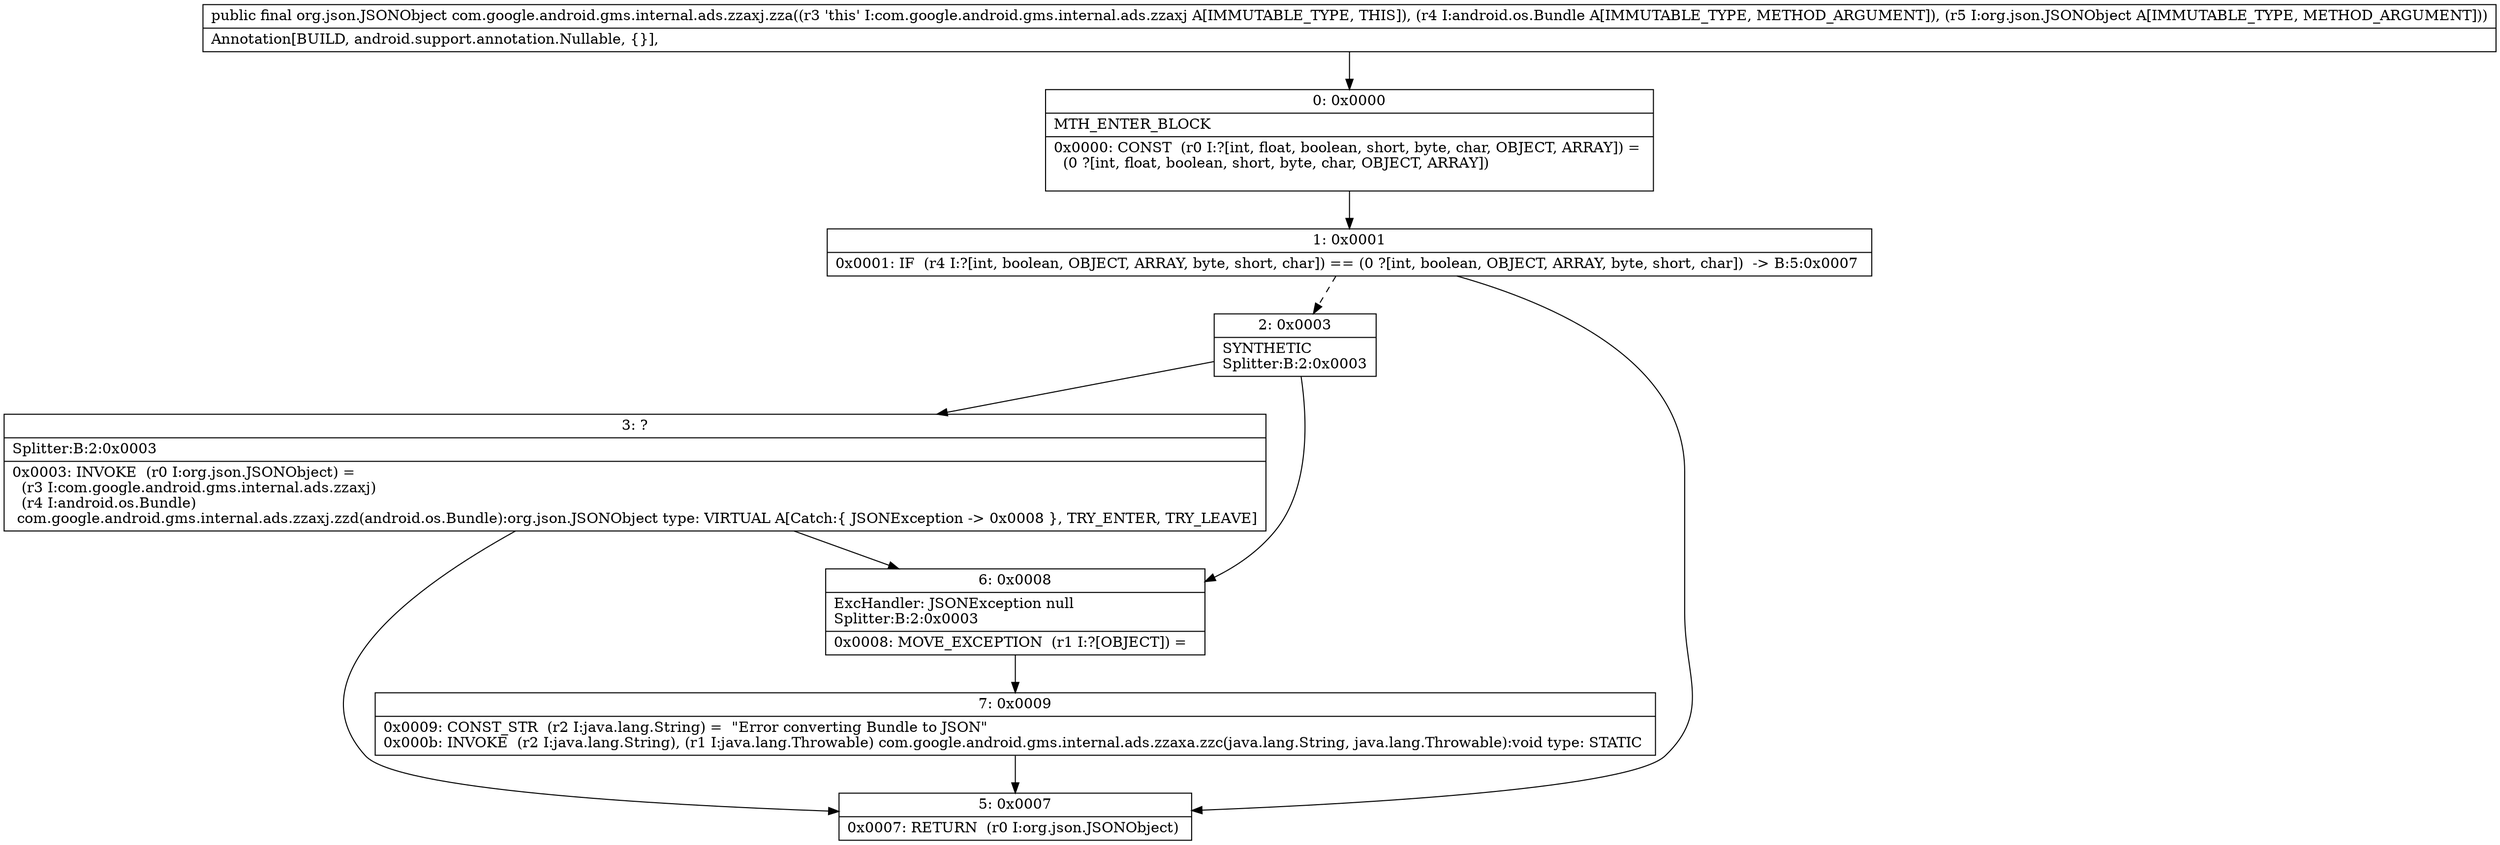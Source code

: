 digraph "CFG forcom.google.android.gms.internal.ads.zzaxj.zza(Landroid\/os\/Bundle;Lorg\/json\/JSONObject;)Lorg\/json\/JSONObject;" {
Node_0 [shape=record,label="{0\:\ 0x0000|MTH_ENTER_BLOCK\l|0x0000: CONST  (r0 I:?[int, float, boolean, short, byte, char, OBJECT, ARRAY]) = \l  (0 ?[int, float, boolean, short, byte, char, OBJECT, ARRAY])\l \l}"];
Node_1 [shape=record,label="{1\:\ 0x0001|0x0001: IF  (r4 I:?[int, boolean, OBJECT, ARRAY, byte, short, char]) == (0 ?[int, boolean, OBJECT, ARRAY, byte, short, char])  \-\> B:5:0x0007 \l}"];
Node_2 [shape=record,label="{2\:\ 0x0003|SYNTHETIC\lSplitter:B:2:0x0003\l}"];
Node_3 [shape=record,label="{3\:\ ?|Splitter:B:2:0x0003\l|0x0003: INVOKE  (r0 I:org.json.JSONObject) = \l  (r3 I:com.google.android.gms.internal.ads.zzaxj)\l  (r4 I:android.os.Bundle)\l com.google.android.gms.internal.ads.zzaxj.zzd(android.os.Bundle):org.json.JSONObject type: VIRTUAL A[Catch:\{ JSONException \-\> 0x0008 \}, TRY_ENTER, TRY_LEAVE]\l}"];
Node_5 [shape=record,label="{5\:\ 0x0007|0x0007: RETURN  (r0 I:org.json.JSONObject) \l}"];
Node_6 [shape=record,label="{6\:\ 0x0008|ExcHandler: JSONException null\lSplitter:B:2:0x0003\l|0x0008: MOVE_EXCEPTION  (r1 I:?[OBJECT]) =  \l}"];
Node_7 [shape=record,label="{7\:\ 0x0009|0x0009: CONST_STR  (r2 I:java.lang.String) =  \"Error converting Bundle to JSON\" \l0x000b: INVOKE  (r2 I:java.lang.String), (r1 I:java.lang.Throwable) com.google.android.gms.internal.ads.zzaxa.zzc(java.lang.String, java.lang.Throwable):void type: STATIC \l}"];
MethodNode[shape=record,label="{public final org.json.JSONObject com.google.android.gms.internal.ads.zzaxj.zza((r3 'this' I:com.google.android.gms.internal.ads.zzaxj A[IMMUTABLE_TYPE, THIS]), (r4 I:android.os.Bundle A[IMMUTABLE_TYPE, METHOD_ARGUMENT]), (r5 I:org.json.JSONObject A[IMMUTABLE_TYPE, METHOD_ARGUMENT]))  | Annotation[BUILD, android.support.annotation.Nullable, \{\}], \l}"];
MethodNode -> Node_0;
Node_0 -> Node_1;
Node_1 -> Node_2[style=dashed];
Node_1 -> Node_5;
Node_2 -> Node_3;
Node_2 -> Node_6;
Node_3 -> Node_6;
Node_3 -> Node_5;
Node_6 -> Node_7;
Node_7 -> Node_5;
}

